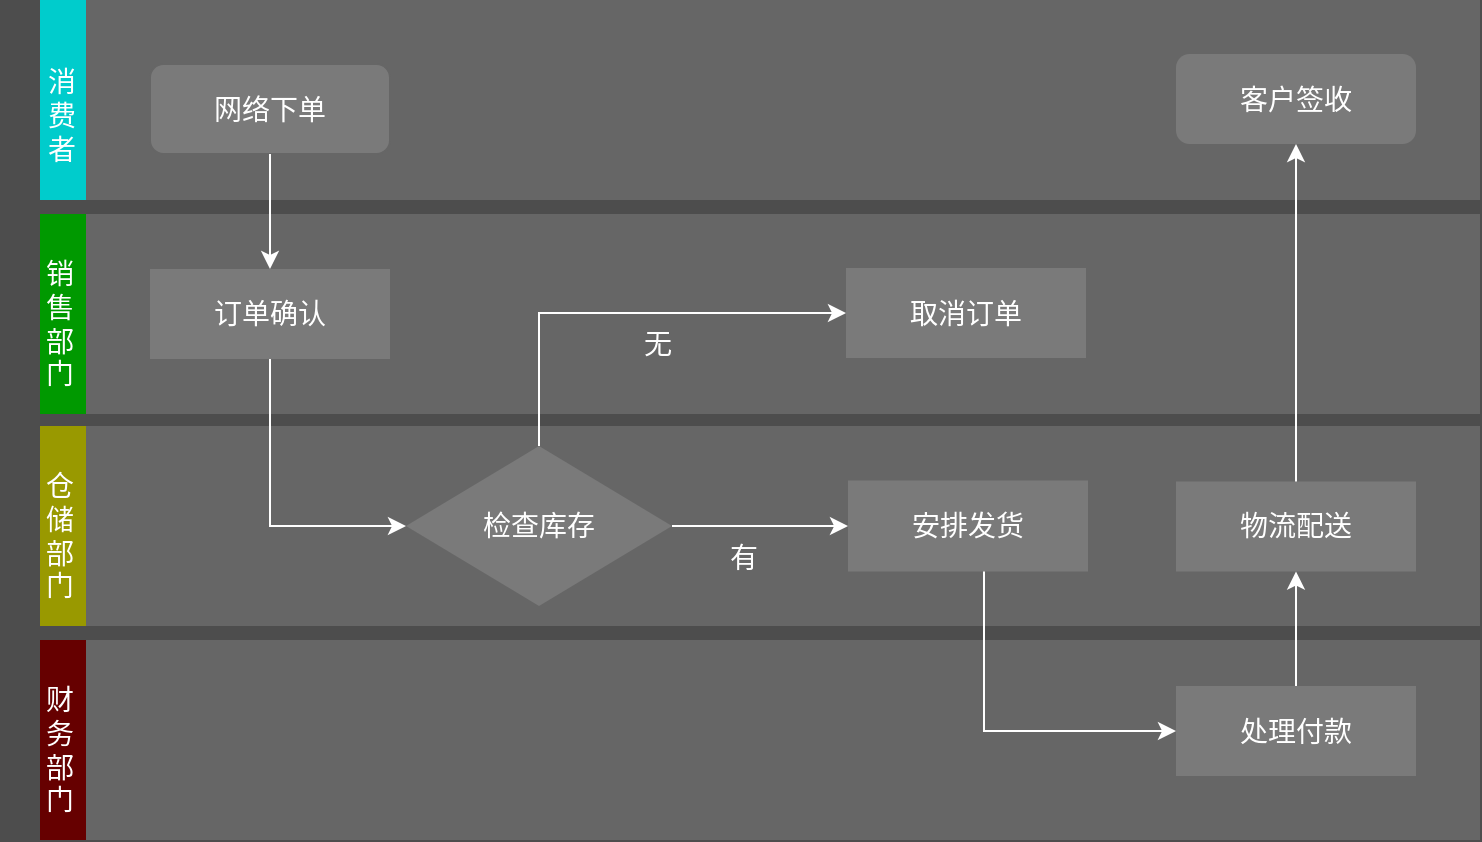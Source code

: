 <mxfile version="17.4.6" type="github">
  <diagram id="KBZqsJvVCmCM6evhnIGO" name="第 1 页">
    <mxGraphModel dx="946" dy="519" grid="0" gridSize="10" guides="1" tooltips="1" connect="1" arrows="1" fold="1" page="1" pageScale="1" pageWidth="827" pageHeight="1169" background="#4D4D4D" math="0" shadow="0">
      <root>
        <mxCell id="0" />
        <mxCell id="1" parent="0" />
        <mxCell id="cMtaiWoFjzHMu9E-Ogl5-14" value="" style="swimlane;horizontal=0;fillColor=#999900;swimlaneFillColor=#666666;shadow=0;gradientColor=none;strokeColor=none;" vertex="1" parent="1">
          <mxGeometry x="80" y="363" width="720" height="100" as="geometry" />
        </mxCell>
        <mxCell id="cMtaiWoFjzHMu9E-Ogl5-15" value="仓&lt;br&gt;储&lt;br&gt;部&lt;br&gt;门" style="text;html=1;strokeColor=none;fillColor=none;align=center;verticalAlign=middle;whiteSpace=wrap;rounded=0;fontSize=14;fontColor=#FFFFFF;" vertex="1" parent="cMtaiWoFjzHMu9E-Ogl5-14">
          <mxGeometry x="-20" y="40" width="60" height="30" as="geometry" />
        </mxCell>
        <mxCell id="cMtaiWoFjzHMu9E-Ogl5-31" value="" style="edgeStyle=orthogonalEdgeStyle;rounded=0;orthogonalLoop=1;jettySize=auto;html=1;fontSize=14;fontColor=#FFFFFF;strokeColor=#FFFFFF;" edge="1" parent="cMtaiWoFjzHMu9E-Ogl5-14" source="cMtaiWoFjzHMu9E-Ogl5-24" target="cMtaiWoFjzHMu9E-Ogl5-30">
          <mxGeometry relative="1" as="geometry" />
        </mxCell>
        <mxCell id="cMtaiWoFjzHMu9E-Ogl5-24" value="检查库存" style="rhombus;whiteSpace=wrap;html=1;fontSize=14;fillColor=#7A7A7A;strokeColor=none;fontColor=#FFFFFF;rounded=0;shadow=0;gradientColor=none;" vertex="1" parent="cMtaiWoFjzHMu9E-Ogl5-14">
          <mxGeometry x="183" y="10" width="133" height="80" as="geometry" />
        </mxCell>
        <mxCell id="cMtaiWoFjzHMu9E-Ogl5-30" value="安排发货" style="whiteSpace=wrap;html=1;fontSize=14;fillColor=#7A7A7A;strokeColor=none;fontColor=#FFFFFF;rounded=0;shadow=0;gradientColor=none;" vertex="1" parent="cMtaiWoFjzHMu9E-Ogl5-14">
          <mxGeometry x="404" y="27.25" width="120" height="45.5" as="geometry" />
        </mxCell>
        <mxCell id="cMtaiWoFjzHMu9E-Ogl5-33" value="有" style="text;html=1;strokeColor=none;fillColor=none;align=center;verticalAlign=middle;whiteSpace=wrap;rounded=0;shadow=0;fontSize=14;fontColor=#FFFFFF;" vertex="1" parent="cMtaiWoFjzHMu9E-Ogl5-14">
          <mxGeometry x="322" y="51" width="60" height="30" as="geometry" />
        </mxCell>
        <mxCell id="cMtaiWoFjzHMu9E-Ogl5-36" value="物流配送" style="whiteSpace=wrap;html=1;fontSize=14;fillColor=#7A7A7A;strokeColor=none;fontColor=#FFFFFF;rounded=0;shadow=0;gradientColor=none;" vertex="1" parent="cMtaiWoFjzHMu9E-Ogl5-14">
          <mxGeometry x="568" y="27.75" width="120" height="45" as="geometry" />
        </mxCell>
        <mxCell id="cMtaiWoFjzHMu9E-Ogl5-6" value="" style="swimlane;horizontal=0;fillColor=#00CCCC;swimlaneFillColor=#666666;shadow=0;gradientColor=none;strokeColor=none;" vertex="1" parent="1">
          <mxGeometry x="80" y="150" width="720" height="100" as="geometry" />
        </mxCell>
        <mxCell id="cMtaiWoFjzHMu9E-Ogl5-7" value="消&lt;br&gt;费&lt;br&gt;者" style="text;html=1;strokeColor=none;fillColor=none;align=center;verticalAlign=middle;whiteSpace=wrap;rounded=0;fontSize=14;fontColor=#FFFFFF;" vertex="1" parent="cMtaiWoFjzHMu9E-Ogl5-6">
          <mxGeometry x="-19" y="43" width="60" height="30" as="geometry" />
        </mxCell>
        <mxCell id="cMtaiWoFjzHMu9E-Ogl5-20" value="&lt;font color=&quot;#ffffff&quot;&gt;网络下单&lt;/font&gt;" style="rounded=1;whiteSpace=wrap;html=1;shadow=0;fontSize=14;fontColor=#333333;strokeColor=#666666;fillColor=#7A7A7A;" vertex="1" parent="cMtaiWoFjzHMu9E-Ogl5-6">
          <mxGeometry x="55" y="32" width="120" height="45" as="geometry" />
        </mxCell>
        <mxCell id="cMtaiWoFjzHMu9E-Ogl5-38" value="客户签收" style="rounded=1;whiteSpace=wrap;html=1;shadow=0;fontFamily=Helvetica;fontSize=14;fontColor=#FFFFFF;align=center;strokeColor=none;fillColor=#7A7A7A;gradientColor=none;" vertex="1" parent="cMtaiWoFjzHMu9E-Ogl5-6">
          <mxGeometry x="568" y="27" width="120" height="45" as="geometry" />
        </mxCell>
        <mxCell id="cMtaiWoFjzHMu9E-Ogl5-10" value="" style="swimlane;horizontal=0;fillColor=#009900;swimlaneFillColor=#666666;shadow=0;gradientColor=none;strokeColor=none;" vertex="1" parent="1">
          <mxGeometry x="80" y="257" width="720" height="100" as="geometry" />
        </mxCell>
        <mxCell id="cMtaiWoFjzHMu9E-Ogl5-11" value="销&lt;br&gt;售&lt;br&gt;部&lt;br&gt;门" style="text;html=1;strokeColor=none;fillColor=none;align=center;verticalAlign=middle;whiteSpace=wrap;rounded=0;fontSize=14;fontColor=#FFFFFF;" vertex="1" parent="cMtaiWoFjzHMu9E-Ogl5-10">
          <mxGeometry x="-20" y="40" width="60" height="30" as="geometry" />
        </mxCell>
        <mxCell id="cMtaiWoFjzHMu9E-Ogl5-21" value="订单确认" style="rounded=0;whiteSpace=wrap;html=1;shadow=0;fontSize=14;fontColor=#FFFFFF;strokeColor=none;fillColor=#7A7A7A;gradientColor=none;" vertex="1" parent="cMtaiWoFjzHMu9E-Ogl5-10">
          <mxGeometry x="55" y="27.5" width="120" height="45" as="geometry" />
        </mxCell>
        <mxCell id="cMtaiWoFjzHMu9E-Ogl5-28" value="取消订单" style="rounded=0;whiteSpace=wrap;html=1;shadow=0;fontSize=14;fontColor=#FFFFFF;strokeColor=none;fillColor=#7A7A7A;gradientColor=none;" vertex="1" parent="cMtaiWoFjzHMu9E-Ogl5-10">
          <mxGeometry x="403" y="27" width="120" height="45" as="geometry" />
        </mxCell>
        <mxCell id="cMtaiWoFjzHMu9E-Ogl5-32" value="无" style="text;html=1;strokeColor=none;fillColor=none;align=center;verticalAlign=middle;whiteSpace=wrap;rounded=0;shadow=0;fontSize=14;fontColor=#FFFFFF;" vertex="1" parent="cMtaiWoFjzHMu9E-Ogl5-10">
          <mxGeometry x="279" y="50" width="60" height="30" as="geometry" />
        </mxCell>
        <mxCell id="cMtaiWoFjzHMu9E-Ogl5-18" value="" style="swimlane;horizontal=0;fillColor=#660000;swimlaneFillColor=#666666;shadow=0;gradientColor=none;strokeColor=none;" vertex="1" parent="1">
          <mxGeometry x="80" y="470" width="720" height="100" as="geometry" />
        </mxCell>
        <mxCell id="cMtaiWoFjzHMu9E-Ogl5-19" value="财&lt;br&gt;务&lt;br&gt;部&lt;br&gt;门" style="text;html=1;strokeColor=none;fillColor=none;align=center;verticalAlign=middle;whiteSpace=wrap;rounded=0;fontSize=14;fontColor=#FFFFFF;" vertex="1" parent="cMtaiWoFjzHMu9E-Ogl5-18">
          <mxGeometry x="-20" y="40" width="60" height="30" as="geometry" />
        </mxCell>
        <mxCell id="cMtaiWoFjzHMu9E-Ogl5-34" value="处理付款" style="whiteSpace=wrap;html=1;fontSize=14;fillColor=#7A7A7A;strokeColor=none;fontColor=#FFFFFF;rounded=0;shadow=0;gradientColor=none;" vertex="1" parent="cMtaiWoFjzHMu9E-Ogl5-18">
          <mxGeometry x="568" y="23" width="120" height="45" as="geometry" />
        </mxCell>
        <mxCell id="cMtaiWoFjzHMu9E-Ogl5-22" style="edgeStyle=orthogonalEdgeStyle;rounded=0;orthogonalLoop=1;jettySize=auto;html=1;entryX=0.5;entryY=0;entryDx=0;entryDy=0;fontSize=14;fontColor=#FFFFFF;strokeColor=#FFFFFF;" edge="1" parent="1" source="cMtaiWoFjzHMu9E-Ogl5-20" target="cMtaiWoFjzHMu9E-Ogl5-21">
          <mxGeometry relative="1" as="geometry" />
        </mxCell>
        <mxCell id="cMtaiWoFjzHMu9E-Ogl5-27" style="edgeStyle=orthogonalEdgeStyle;rounded=0;orthogonalLoop=1;jettySize=auto;html=1;entryX=0;entryY=0.5;entryDx=0;entryDy=0;fontSize=14;fontColor=#FFFFFF;strokeColor=#FFFFFF;exitX=0.5;exitY=1;exitDx=0;exitDy=0;" edge="1" parent="1" source="cMtaiWoFjzHMu9E-Ogl5-21" target="cMtaiWoFjzHMu9E-Ogl5-24">
          <mxGeometry relative="1" as="geometry" />
        </mxCell>
        <mxCell id="cMtaiWoFjzHMu9E-Ogl5-29" value="" style="edgeStyle=orthogonalEdgeStyle;rounded=0;orthogonalLoop=1;jettySize=auto;html=1;exitX=0.5;exitY=0;exitDx=0;exitDy=0;entryX=0;entryY=0.5;entryDx=0;entryDy=0;fontSize=14;fontColor=#FFFFFF;strokeColor=#FFFFFF;" edge="1" parent="1" source="cMtaiWoFjzHMu9E-Ogl5-24" target="cMtaiWoFjzHMu9E-Ogl5-28">
          <mxGeometry relative="1" as="geometry" />
        </mxCell>
        <mxCell id="cMtaiWoFjzHMu9E-Ogl5-35" value="" style="edgeStyle=orthogonalEdgeStyle;rounded=0;orthogonalLoop=1;jettySize=auto;html=1;fontSize=14;fontColor=#FFFFFF;strokeColor=#FFFFFF;entryX=0;entryY=0.5;entryDx=0;entryDy=0;" edge="1" parent="1" source="cMtaiWoFjzHMu9E-Ogl5-30" target="cMtaiWoFjzHMu9E-Ogl5-34">
          <mxGeometry relative="1" as="geometry">
            <Array as="points">
              <mxPoint x="552" y="516" />
            </Array>
          </mxGeometry>
        </mxCell>
        <mxCell id="cMtaiWoFjzHMu9E-Ogl5-37" value="" style="edgeStyle=orthogonalEdgeStyle;rounded=0;orthogonalLoop=1;jettySize=auto;html=1;fontSize=14;fontColor=#FFFFFF;strokeColor=#FFFFFF;" edge="1" parent="1" source="cMtaiWoFjzHMu9E-Ogl5-34" target="cMtaiWoFjzHMu9E-Ogl5-36">
          <mxGeometry relative="1" as="geometry" />
        </mxCell>
        <mxCell id="cMtaiWoFjzHMu9E-Ogl5-39" value="" style="edgeStyle=orthogonalEdgeStyle;rounded=0;orthogonalLoop=1;jettySize=auto;html=1;fontSize=14;fontColor=#FFFFFF;strokeColor=#FFFFFF;" edge="1" parent="1" source="cMtaiWoFjzHMu9E-Ogl5-36" target="cMtaiWoFjzHMu9E-Ogl5-38">
          <mxGeometry relative="1" as="geometry" />
        </mxCell>
      </root>
    </mxGraphModel>
  </diagram>
</mxfile>
